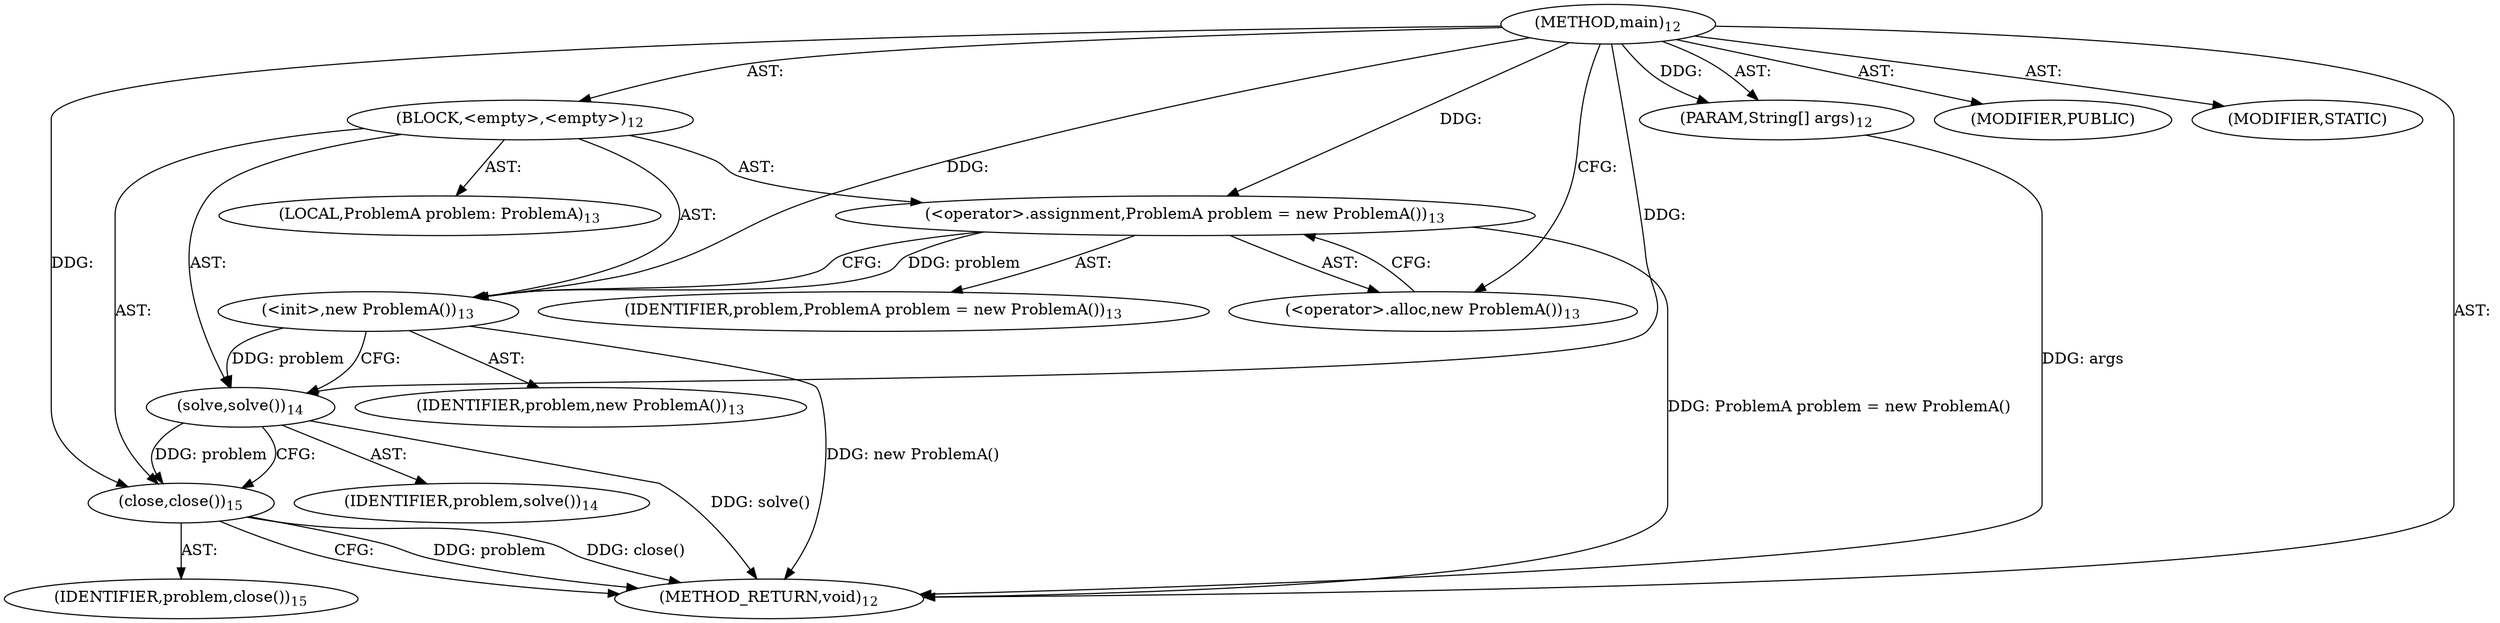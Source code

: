 digraph "main" {  
"28" [label = <(METHOD,main)<SUB>12</SUB>> ]
"29" [label = <(PARAM,String[] args)<SUB>12</SUB>> ]
"30" [label = <(BLOCK,&lt;empty&gt;,&lt;empty&gt;)<SUB>12</SUB>> ]
"4" [label = <(LOCAL,ProblemA problem: ProblemA)<SUB>13</SUB>> ]
"31" [label = <(&lt;operator&gt;.assignment,ProblemA problem = new ProblemA())<SUB>13</SUB>> ]
"32" [label = <(IDENTIFIER,problem,ProblemA problem = new ProblemA())<SUB>13</SUB>> ]
"33" [label = <(&lt;operator&gt;.alloc,new ProblemA())<SUB>13</SUB>> ]
"34" [label = <(&lt;init&gt;,new ProblemA())<SUB>13</SUB>> ]
"3" [label = <(IDENTIFIER,problem,new ProblemA())<SUB>13</SUB>> ]
"35" [label = <(solve,solve())<SUB>14</SUB>> ]
"36" [label = <(IDENTIFIER,problem,solve())<SUB>14</SUB>> ]
"37" [label = <(close,close())<SUB>15</SUB>> ]
"38" [label = <(IDENTIFIER,problem,close())<SUB>15</SUB>> ]
"39" [label = <(MODIFIER,PUBLIC)> ]
"40" [label = <(MODIFIER,STATIC)> ]
"41" [label = <(METHOD_RETURN,void)<SUB>12</SUB>> ]
  "28" -> "29"  [ label = "AST: "] 
  "28" -> "30"  [ label = "AST: "] 
  "28" -> "39"  [ label = "AST: "] 
  "28" -> "40"  [ label = "AST: "] 
  "28" -> "41"  [ label = "AST: "] 
  "30" -> "4"  [ label = "AST: "] 
  "30" -> "31"  [ label = "AST: "] 
  "30" -> "34"  [ label = "AST: "] 
  "30" -> "35"  [ label = "AST: "] 
  "30" -> "37"  [ label = "AST: "] 
  "31" -> "32"  [ label = "AST: "] 
  "31" -> "33"  [ label = "AST: "] 
  "34" -> "3"  [ label = "AST: "] 
  "35" -> "36"  [ label = "AST: "] 
  "37" -> "38"  [ label = "AST: "] 
  "31" -> "34"  [ label = "CFG: "] 
  "34" -> "35"  [ label = "CFG: "] 
  "35" -> "37"  [ label = "CFG: "] 
  "37" -> "41"  [ label = "CFG: "] 
  "33" -> "31"  [ label = "CFG: "] 
  "28" -> "33"  [ label = "CFG: "] 
  "29" -> "41"  [ label = "DDG: args"] 
  "31" -> "41"  [ label = "DDG: ProblemA problem = new ProblemA()"] 
  "34" -> "41"  [ label = "DDG: new ProblemA()"] 
  "35" -> "41"  [ label = "DDG: solve()"] 
  "37" -> "41"  [ label = "DDG: problem"] 
  "37" -> "41"  [ label = "DDG: close()"] 
  "28" -> "29"  [ label = "DDG: "] 
  "28" -> "31"  [ label = "DDG: "] 
  "31" -> "34"  [ label = "DDG: problem"] 
  "28" -> "34"  [ label = "DDG: "] 
  "34" -> "35"  [ label = "DDG: problem"] 
  "28" -> "35"  [ label = "DDG: "] 
  "35" -> "37"  [ label = "DDG: problem"] 
  "28" -> "37"  [ label = "DDG: "] 
}
